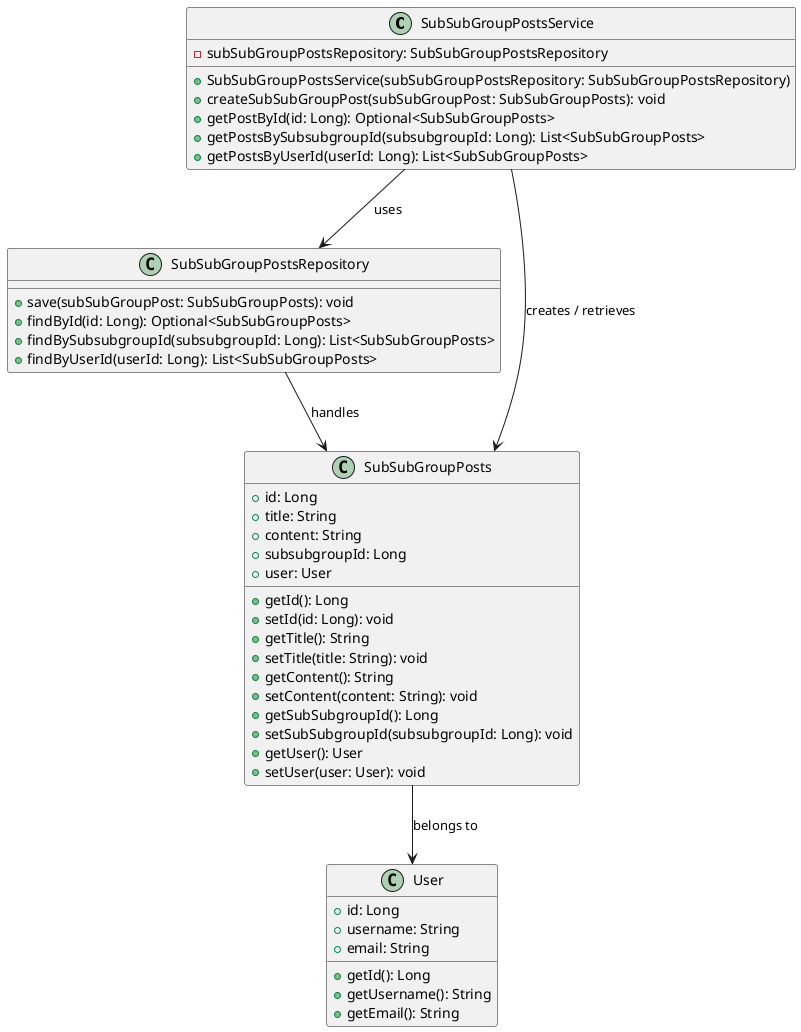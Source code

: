 @startuml

' Class Definitions
class SubSubGroupPostsService {
    - subSubGroupPostsRepository: SubSubGroupPostsRepository
    + SubSubGroupPostsService(subSubGroupPostsRepository: SubSubGroupPostsRepository)
    + createSubSubGroupPost(subSubGroupPost: SubSubGroupPosts): void
    + getPostById(id: Long): Optional<SubSubGroupPosts>
    + getPostsBySubsubgroupId(subsubgroupId: Long): List<SubSubGroupPosts>
    + getPostsByUserId(userId: Long): List<SubSubGroupPosts>
}

class SubSubGroupPostsRepository {
    + save(subSubGroupPost: SubSubGroupPosts): void
    + findById(id: Long): Optional<SubSubGroupPosts>
    + findBySubsubgroupId(subsubgroupId: Long): List<SubSubGroupPosts>
    + findByUserId(userId: Long): List<SubSubGroupPosts>
}

class SubSubGroupPosts {
    + id: Long
    + title: String
    + content: String
    + subsubgroupId: Long
    + user: User
    + getId(): Long
    + setId(id: Long): void
    + getTitle(): String
    + setTitle(title: String): void
    + getContent(): String
    + setContent(content: String): void
    + getSubSubgroupId(): Long
    + setSubSubgroupId(subsubgroupId: Long): void
    + getUser(): User
    + setUser(user: User): void
}

class User {
    + id: Long
    + username: String
    + email: String
    + getId(): Long
    + getUsername(): String
    + getEmail(): String
}

' Relationships
SubSubGroupPostsService --> SubSubGroupPostsRepository : uses
SubSubGroupPostsRepository --> SubSubGroupPosts : handles
SubSubGroupPostsService --> SubSubGroupPosts : creates / retrieves
SubSubGroupPosts --> User : belongs to

@enduml